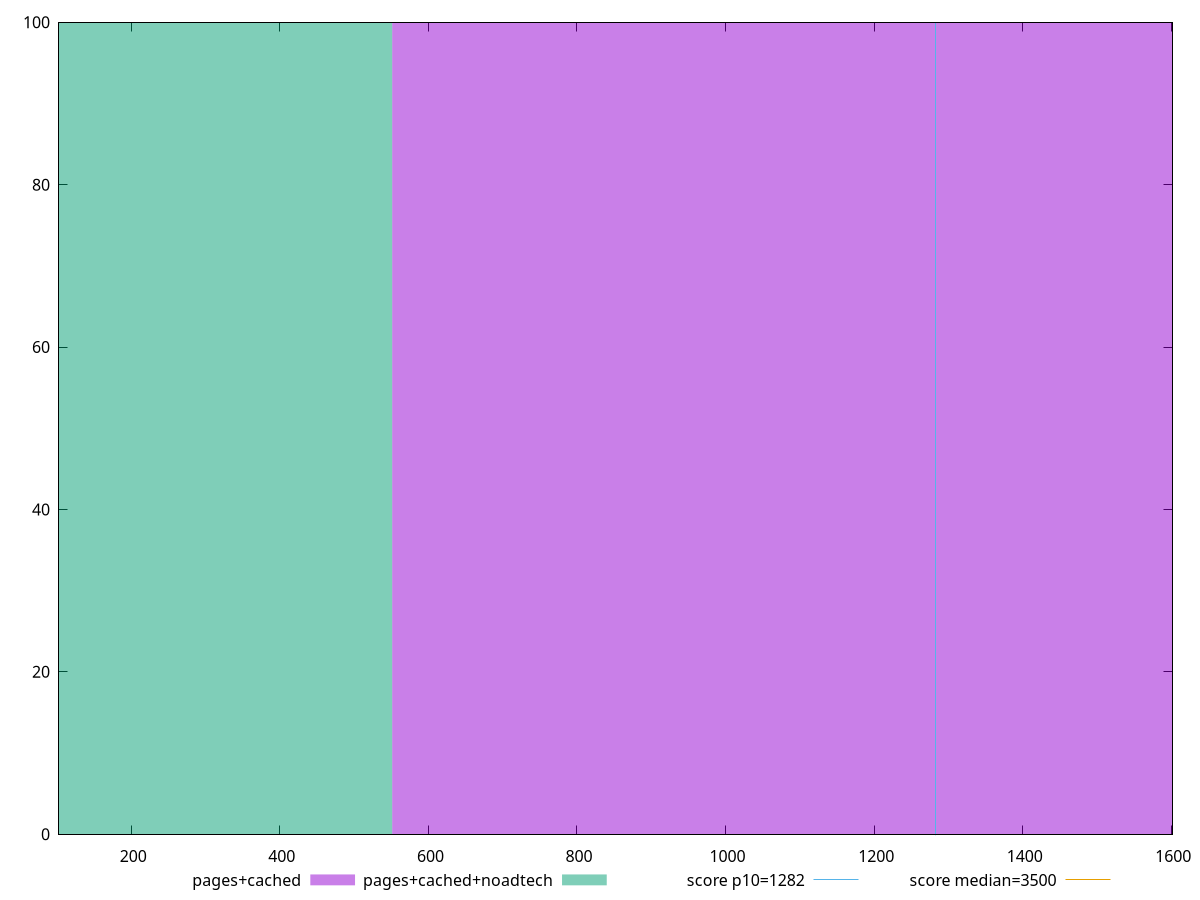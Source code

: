 reset

$pagesCached <<EOF
1102.4832087327256 100
EOF

$pagesCachedNoadtech <<EOF
0 100
EOF

set key outside below
set boxwidth 1102.4832087327256
set xrange [102.83599999999998:1601.5319999999992]
set yrange [0:100]
set trange [0:100]
set style fill transparent solid 0.5 noborder

set parametric
set terminal svg size 640, 500 enhanced background rgb 'white'
set output "report_00009_2021-02-08T22-37-41.559Z/bootup-time/comparison/histogram/1_vs_2.svg"

plot $pagesCached title "pages+cached" with boxes, \
     $pagesCachedNoadtech title "pages+cached+noadtech" with boxes, \
     1282,t title "score p10=1282", \
     3500,t title "score median=3500"

reset
